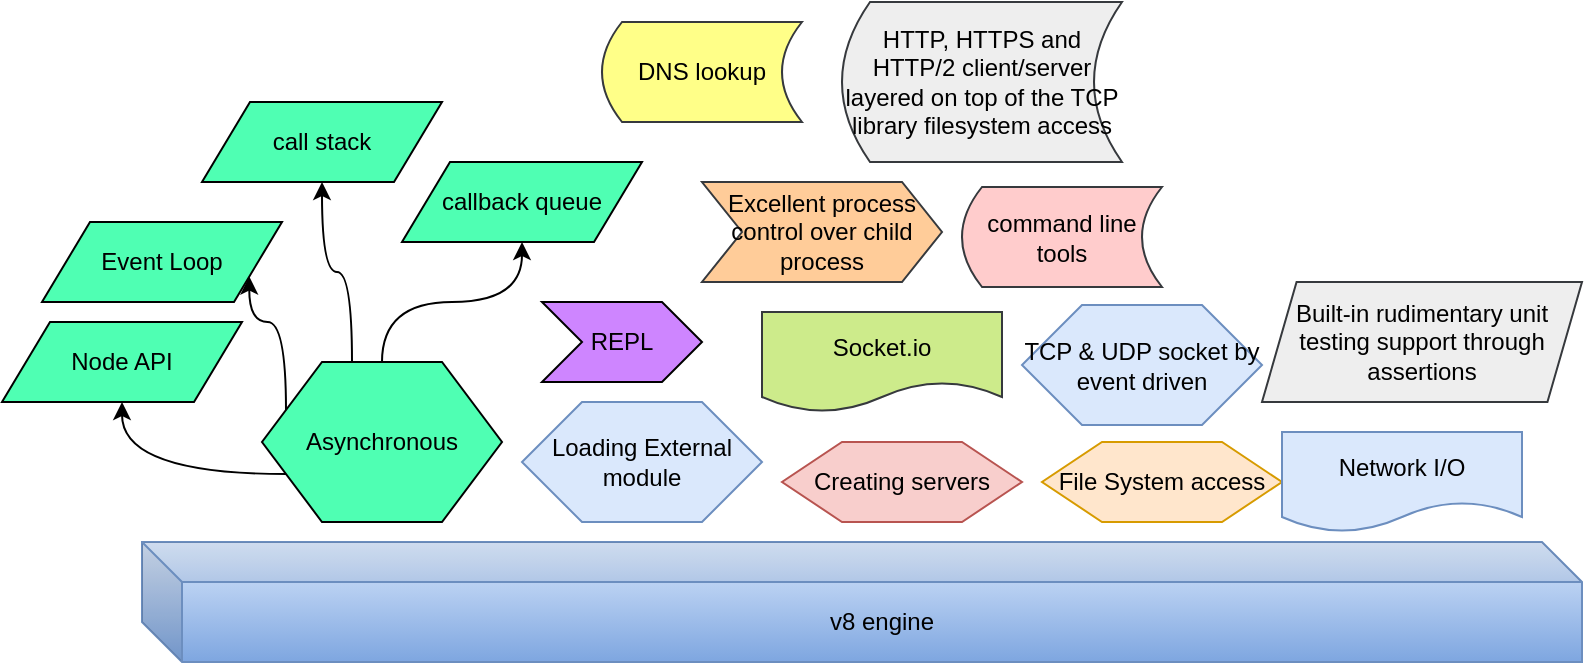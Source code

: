 <mxfile version="11.3.0" type="device" pages="1"><diagram id="UR2MmjnXBiUtZXX0ptVG" name="Page-1"><mxGraphModel dx="838" dy="480" grid="1" gridSize="10" guides="1" tooltips="1" connect="1" arrows="1" fold="1" page="1" pageScale="1" pageWidth="850" pageHeight="1100" math="0" shadow="0"><root><mxCell id="0"/><mxCell id="1" parent="0"/><mxCell id="rlOmxcCgP5s34mifbYfV-10" style="edgeStyle=orthogonalEdgeStyle;rounded=0;orthogonalLoop=1;jettySize=auto;html=1;exitX=0.5;exitY=0;exitDx=0;exitDy=0;entryX=0.5;entryY=1;entryDx=0;entryDy=0;curved=1;" parent="1" source="rlOmxcCgP5s34mifbYfV-3" target="rlOmxcCgP5s34mifbYfV-7" edge="1"><mxGeometry relative="1" as="geometry"/></mxCell><mxCell id="rlOmxcCgP5s34mifbYfV-11" style="edgeStyle=orthogonalEdgeStyle;curved=1;rounded=0;orthogonalLoop=1;jettySize=auto;html=1;exitX=0.375;exitY=0;exitDx=0;exitDy=0;entryX=0.5;entryY=1;entryDx=0;entryDy=0;" parent="1" source="rlOmxcCgP5s34mifbYfV-3" target="rlOmxcCgP5s34mifbYfV-6" edge="1"><mxGeometry relative="1" as="geometry"/></mxCell><mxCell id="rlOmxcCgP5s34mifbYfV-14" style="edgeStyle=orthogonalEdgeStyle;curved=1;rounded=0;orthogonalLoop=1;jettySize=auto;html=1;exitX=0;exitY=0.75;exitDx=0;exitDy=0;entryX=0.5;entryY=1;entryDx=0;entryDy=0;" parent="1" source="rlOmxcCgP5s34mifbYfV-3" target="rlOmxcCgP5s34mifbYfV-8" edge="1"><mxGeometry relative="1" as="geometry"/></mxCell><mxCell id="rlOmxcCgP5s34mifbYfV-15" style="edgeStyle=orthogonalEdgeStyle;curved=1;rounded=0;orthogonalLoop=1;jettySize=auto;html=1;exitX=0;exitY=0.25;exitDx=0;exitDy=0;entryX=1;entryY=0.75;entryDx=0;entryDy=0;" parent="1" source="rlOmxcCgP5s34mifbYfV-3" target="rlOmxcCgP5s34mifbYfV-9" edge="1"><mxGeometry relative="1" as="geometry"/></mxCell><mxCell id="rlOmxcCgP5s34mifbYfV-3" value="Asynchronous" style="shape=hexagon;perimeter=hexagonPerimeter2;whiteSpace=wrap;html=1;fillColor=#4FFFB3;" parent="1" vertex="1"><mxGeometry x="140" y="240" width="120" height="80" as="geometry"/></mxCell><mxCell id="rlOmxcCgP5s34mifbYfV-6" value="call stack" style="shape=parallelogram;perimeter=parallelogramPerimeter;whiteSpace=wrap;html=1;fillColor=#4FFFB3;" parent="1" vertex="1"><mxGeometry x="110" y="110" width="120" height="40" as="geometry"/></mxCell><mxCell id="rlOmxcCgP5s34mifbYfV-7" value="callback queue" style="shape=parallelogram;perimeter=parallelogramPerimeter;whiteSpace=wrap;html=1;fillColor=#4FFFB3;" parent="1" vertex="1"><mxGeometry x="210" y="140" width="120" height="40" as="geometry"/></mxCell><mxCell id="rlOmxcCgP5s34mifbYfV-8" value="Node API" style="shape=parallelogram;perimeter=parallelogramPerimeter;whiteSpace=wrap;html=1;fillColor=#4FFFB3;" parent="1" vertex="1"><mxGeometry x="10" y="220" width="120" height="40" as="geometry"/></mxCell><mxCell id="rlOmxcCgP5s34mifbYfV-9" value="Event Loop" style="shape=parallelogram;perimeter=parallelogramPerimeter;whiteSpace=wrap;html=1;fillColor=#4FFFB3;" parent="1" vertex="1"><mxGeometry x="30" y="170" width="120" height="40" as="geometry"/></mxCell><mxCell id="E9MvmeGY2exXYXMvK4i8-2" value="File System access" style="shape=hexagon;perimeter=hexagonPerimeter2;whiteSpace=wrap;html=1;strokeColor=#d79b00;fillColor=#ffe6cc;" parent="1" vertex="1"><mxGeometry x="530" y="280" width="120" height="40" as="geometry"/></mxCell><mxCell id="E9MvmeGY2exXYXMvK4i8-3" value="Creating servers" style="shape=hexagon;perimeter=hexagonPerimeter2;whiteSpace=wrap;html=1;strokeColor=#b85450;fillColor=#f8cecc;" parent="1" vertex="1"><mxGeometry x="400" y="280" width="120" height="40" as="geometry"/></mxCell><mxCell id="E9MvmeGY2exXYXMvK4i8-4" value="Loading External module" style="shape=hexagon;perimeter=hexagonPerimeter2;whiteSpace=wrap;html=1;strokeColor=#6c8ebf;fillColor=#dae8fc;" parent="1" vertex="1"><mxGeometry x="270" y="260" width="120" height="60" as="geometry"/></mxCell><mxCell id="XE0sfG9hEXX1HT9KDr9U-2" value="REPL" style="shape=step;perimeter=stepPerimeter;whiteSpace=wrap;html=1;fixedSize=1;fillColor=#CE85FF;" parent="1" vertex="1"><mxGeometry x="280" y="210" width="80" height="40" as="geometry"/></mxCell><mxCell id="cnQBxoS8si4561M4GL3S-1" value="v8 engine" style="shape=cube;whiteSpace=wrap;html=1;boundedLbl=1;backgroundOutline=1;darkOpacity=0.05;darkOpacity2=0.1;gradientColor=#7ea6e0;fillColor=#dae8fc;strokeColor=#6c8ebf;" parent="1" vertex="1"><mxGeometry x="80" y="330" width="720" height="60" as="geometry"/></mxCell><mxCell id="Rg28hCxm0SO3eb4imPBD-2" value="Network I/O" style="shape=document;whiteSpace=wrap;html=1;boundedLbl=1;fillColor=#dae8fc;strokeColor=#6c8ebf;" vertex="1" parent="1"><mxGeometry x="650" y="275" width="120" height="50" as="geometry"/></mxCell><mxCell id="Rg28hCxm0SO3eb4imPBD-4" value="Socket.io" style="shape=document;whiteSpace=wrap;html=1;boundedLbl=1;fillColor=#cdeb8b;strokeColor=#36393d;" vertex="1" parent="1"><mxGeometry x="390" y="215" width="120" height="50" as="geometry"/></mxCell><mxCell id="Rg28hCxm0SO3eb4imPBD-5" value="Excellent process control over child process" style="shape=step;perimeter=stepPerimeter;whiteSpace=wrap;html=1;fixedSize=1;fillColor=#ffcc99;strokeColor=#36393d;" vertex="1" parent="1"><mxGeometry x="360" y="150" width="120" height="50" as="geometry"/></mxCell><mxCell id="Rg28hCxm0SO3eb4imPBD-6" value="command line tools" style="shape=dataStorage;whiteSpace=wrap;html=1;fillColor=#ffcccc;strokeColor=#36393d;" vertex="1" parent="1"><mxGeometry x="490" y="152.5" width="100" height="50" as="geometry"/></mxCell><mxCell id="Rg28hCxm0SO3eb4imPBD-7" value="TCP &amp;amp; UDP socket by event driven" style="shape=hexagon;perimeter=hexagonPerimeter2;whiteSpace=wrap;html=1;strokeColor=#6c8ebf;fillColor=#dae8fc;" vertex="1" parent="1"><mxGeometry x="520" y="211.5" width="120" height="60" as="geometry"/></mxCell><mxCell id="Rg28hCxm0SO3eb4imPBD-8" value="DNS lookup" style="shape=dataStorage;whiteSpace=wrap;html=1;fillColor=#ffff88;strokeColor=#36393d;" vertex="1" parent="1"><mxGeometry x="310" y="70" width="100" height="50" as="geometry"/></mxCell><mxCell id="Rg28hCxm0SO3eb4imPBD-9" value="HTTP, HTTPS and HTTP/2 client/server layered on top of the TCP library filesystem access" style="shape=dataStorage;whiteSpace=wrap;html=1;fillColor=#eeeeee;strokeColor=#36393d;" vertex="1" parent="1"><mxGeometry x="430" y="60" width="140" height="80" as="geometry"/></mxCell><mxCell id="Rg28hCxm0SO3eb4imPBD-10" value="Built-in rudimentary unit testing support through assertions" style="shape=parallelogram;perimeter=parallelogramPerimeter;whiteSpace=wrap;html=1;size=0.108;fillColor=#eeeeee;strokeColor=#36393d;" vertex="1" parent="1"><mxGeometry x="640" y="200" width="160" height="60" as="geometry"/></mxCell></root></mxGraphModel></diagram></mxfile>